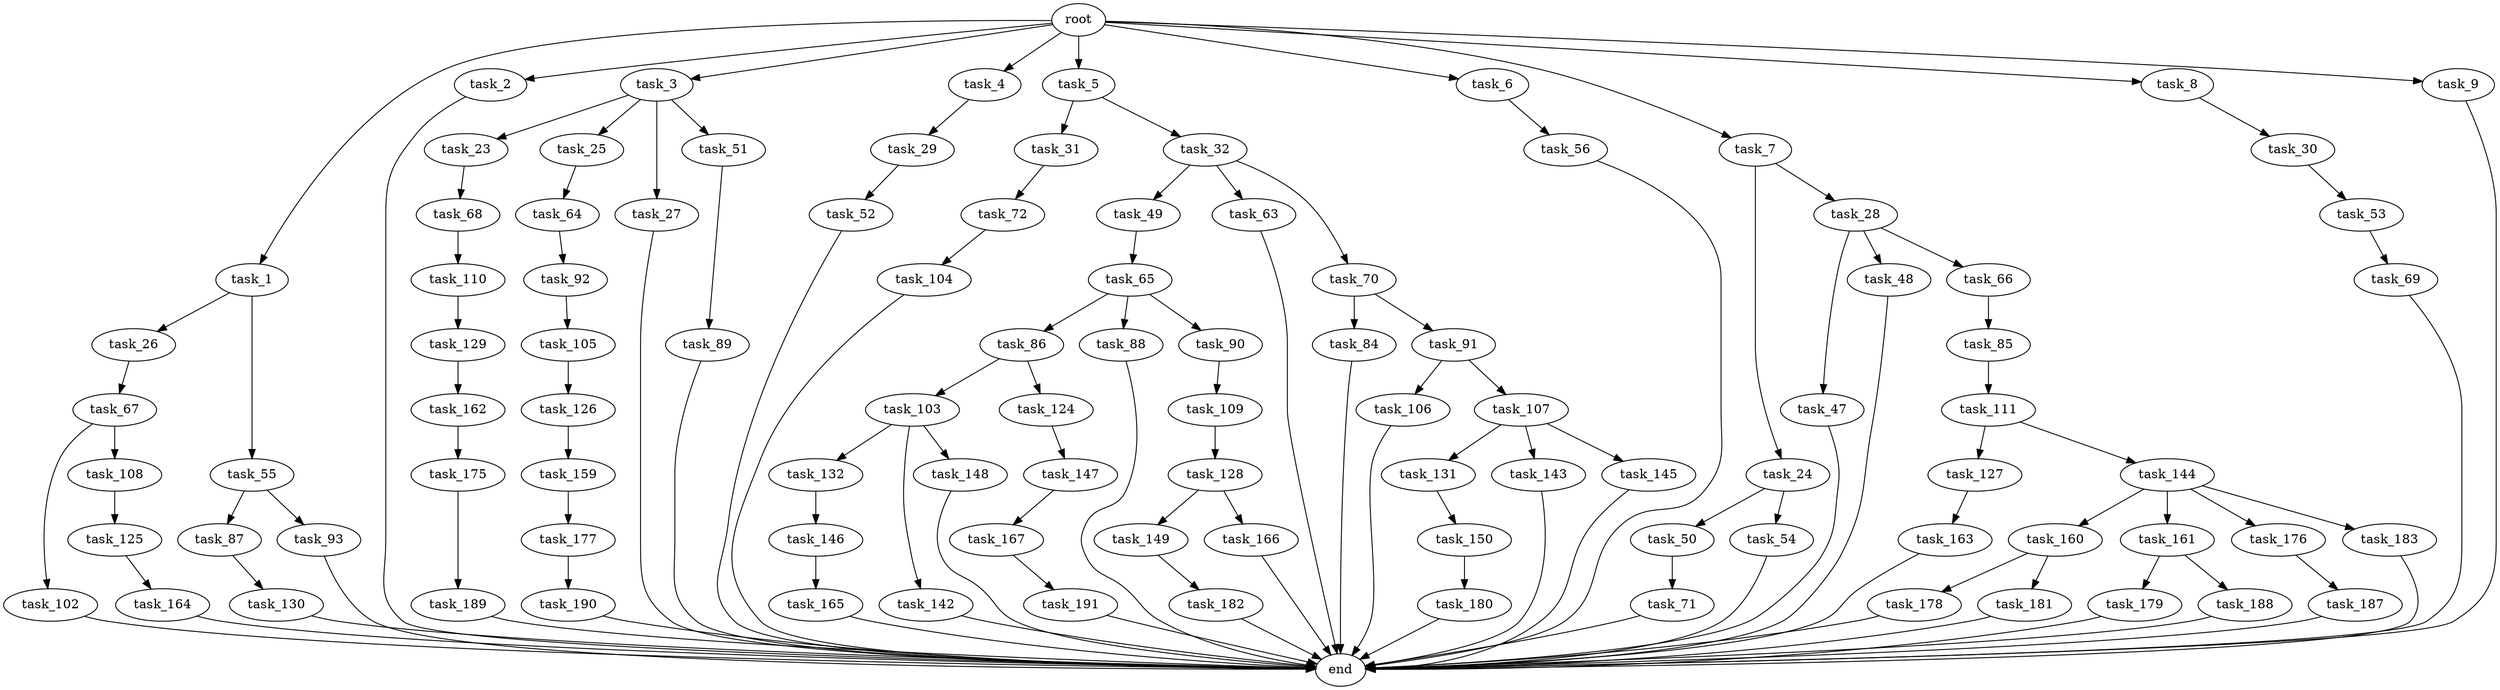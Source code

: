 digraph G {
  root [size="0.000000"];
  task_1 [size="1.024000"];
  task_2 [size="1.024000"];
  task_3 [size="1.024000"];
  task_4 [size="1.024000"];
  task_5 [size="1.024000"];
  task_6 [size="1.024000"];
  task_7 [size="1.024000"];
  task_8 [size="1.024000"];
  task_9 [size="1.024000"];
  task_23 [size="858993459.200000"];
  task_24 [size="695784701.952000"];
  task_25 [size="858993459.200000"];
  task_26 [size="549755813.888000"];
  task_27 [size="858993459.200000"];
  task_28 [size="695784701.952000"];
  task_29 [size="309237645.312000"];
  task_30 [size="77309411.328000"];
  task_31 [size="137438953.472000"];
  task_32 [size="137438953.472000"];
  task_47 [size="695784701.952000"];
  task_48 [size="695784701.952000"];
  task_49 [size="214748364.800000"];
  task_50 [size="695784701.952000"];
  task_51 [size="858993459.200000"];
  task_52 [size="420906795.008000"];
  task_53 [size="420906795.008000"];
  task_54 [size="695784701.952000"];
  task_55 [size="549755813.888000"];
  task_56 [size="420906795.008000"];
  task_63 [size="214748364.800000"];
  task_64 [size="77309411.328000"];
  task_65 [size="309237645.312000"];
  task_66 [size="695784701.952000"];
  task_67 [size="858993459.200000"];
  task_68 [size="34359738.368000"];
  task_69 [size="77309411.328000"];
  task_70 [size="214748364.800000"];
  task_71 [size="695784701.952000"];
  task_72 [size="214748364.800000"];
  task_84 [size="858993459.200000"];
  task_85 [size="34359738.368000"];
  task_86 [size="695784701.952000"];
  task_87 [size="858993459.200000"];
  task_88 [size="695784701.952000"];
  task_89 [size="420906795.008000"];
  task_90 [size="695784701.952000"];
  task_91 [size="858993459.200000"];
  task_92 [size="77309411.328000"];
  task_93 [size="858993459.200000"];
  task_102 [size="420906795.008000"];
  task_103 [size="858993459.200000"];
  task_104 [size="695784701.952000"];
  task_105 [size="695784701.952000"];
  task_106 [size="695784701.952000"];
  task_107 [size="695784701.952000"];
  task_108 [size="420906795.008000"];
  task_109 [size="214748364.800000"];
  task_110 [size="549755813.888000"];
  task_111 [size="34359738.368000"];
  task_124 [size="858993459.200000"];
  task_125 [size="309237645.312000"];
  task_126 [size="858993459.200000"];
  task_127 [size="309237645.312000"];
  task_128 [size="420906795.008000"];
  task_129 [size="309237645.312000"];
  task_130 [size="214748364.800000"];
  task_131 [size="695784701.952000"];
  task_132 [size="34359738.368000"];
  task_142 [size="34359738.368000"];
  task_143 [size="695784701.952000"];
  task_144 [size="309237645.312000"];
  task_145 [size="695784701.952000"];
  task_146 [size="137438953.472000"];
  task_147 [size="34359738.368000"];
  task_148 [size="34359738.368000"];
  task_149 [size="77309411.328000"];
  task_150 [size="34359738.368000"];
  task_159 [size="858993459.200000"];
  task_160 [size="77309411.328000"];
  task_161 [size="77309411.328000"];
  task_162 [size="214748364.800000"];
  task_163 [size="137438953.472000"];
  task_164 [size="420906795.008000"];
  task_165 [size="309237645.312000"];
  task_166 [size="77309411.328000"];
  task_167 [size="695784701.952000"];
  task_175 [size="214748364.800000"];
  task_176 [size="77309411.328000"];
  task_177 [size="420906795.008000"];
  task_178 [size="549755813.888000"];
  task_179 [size="420906795.008000"];
  task_180 [size="549755813.888000"];
  task_181 [size="549755813.888000"];
  task_182 [size="214748364.800000"];
  task_183 [size="77309411.328000"];
  task_187 [size="549755813.888000"];
  task_188 [size="420906795.008000"];
  task_189 [size="420906795.008000"];
  task_190 [size="214748364.800000"];
  task_191 [size="549755813.888000"];
  end [size="0.000000"];

  root -> task_1 [size="1.000000"];
  root -> task_2 [size="1.000000"];
  root -> task_3 [size="1.000000"];
  root -> task_4 [size="1.000000"];
  root -> task_5 [size="1.000000"];
  root -> task_6 [size="1.000000"];
  root -> task_7 [size="1.000000"];
  root -> task_8 [size="1.000000"];
  root -> task_9 [size="1.000000"];
  task_1 -> task_26 [size="536870912.000000"];
  task_1 -> task_55 [size="536870912.000000"];
  task_2 -> end [size="1.000000"];
  task_3 -> task_23 [size="838860800.000000"];
  task_3 -> task_25 [size="838860800.000000"];
  task_3 -> task_27 [size="838860800.000000"];
  task_3 -> task_51 [size="838860800.000000"];
  task_4 -> task_29 [size="301989888.000000"];
  task_5 -> task_31 [size="134217728.000000"];
  task_5 -> task_32 [size="134217728.000000"];
  task_6 -> task_56 [size="411041792.000000"];
  task_7 -> task_24 [size="679477248.000000"];
  task_7 -> task_28 [size="679477248.000000"];
  task_8 -> task_30 [size="75497472.000000"];
  task_9 -> end [size="1.000000"];
  task_23 -> task_68 [size="33554432.000000"];
  task_24 -> task_50 [size="679477248.000000"];
  task_24 -> task_54 [size="679477248.000000"];
  task_25 -> task_64 [size="75497472.000000"];
  task_26 -> task_67 [size="838860800.000000"];
  task_27 -> end [size="1.000000"];
  task_28 -> task_47 [size="679477248.000000"];
  task_28 -> task_48 [size="679477248.000000"];
  task_28 -> task_66 [size="679477248.000000"];
  task_29 -> task_52 [size="411041792.000000"];
  task_30 -> task_53 [size="411041792.000000"];
  task_31 -> task_72 [size="209715200.000000"];
  task_32 -> task_49 [size="209715200.000000"];
  task_32 -> task_63 [size="209715200.000000"];
  task_32 -> task_70 [size="209715200.000000"];
  task_47 -> end [size="1.000000"];
  task_48 -> end [size="1.000000"];
  task_49 -> task_65 [size="301989888.000000"];
  task_50 -> task_71 [size="679477248.000000"];
  task_51 -> task_89 [size="411041792.000000"];
  task_52 -> end [size="1.000000"];
  task_53 -> task_69 [size="75497472.000000"];
  task_54 -> end [size="1.000000"];
  task_55 -> task_87 [size="838860800.000000"];
  task_55 -> task_93 [size="838860800.000000"];
  task_56 -> end [size="1.000000"];
  task_63 -> end [size="1.000000"];
  task_64 -> task_92 [size="75497472.000000"];
  task_65 -> task_86 [size="679477248.000000"];
  task_65 -> task_88 [size="679477248.000000"];
  task_65 -> task_90 [size="679477248.000000"];
  task_66 -> task_85 [size="33554432.000000"];
  task_67 -> task_102 [size="411041792.000000"];
  task_67 -> task_108 [size="411041792.000000"];
  task_68 -> task_110 [size="536870912.000000"];
  task_69 -> end [size="1.000000"];
  task_70 -> task_84 [size="838860800.000000"];
  task_70 -> task_91 [size="838860800.000000"];
  task_71 -> end [size="1.000000"];
  task_72 -> task_104 [size="679477248.000000"];
  task_84 -> end [size="1.000000"];
  task_85 -> task_111 [size="33554432.000000"];
  task_86 -> task_103 [size="838860800.000000"];
  task_86 -> task_124 [size="838860800.000000"];
  task_87 -> task_130 [size="209715200.000000"];
  task_88 -> end [size="1.000000"];
  task_89 -> end [size="1.000000"];
  task_90 -> task_109 [size="209715200.000000"];
  task_91 -> task_106 [size="679477248.000000"];
  task_91 -> task_107 [size="679477248.000000"];
  task_92 -> task_105 [size="679477248.000000"];
  task_93 -> end [size="1.000000"];
  task_102 -> end [size="1.000000"];
  task_103 -> task_132 [size="33554432.000000"];
  task_103 -> task_142 [size="33554432.000000"];
  task_103 -> task_148 [size="33554432.000000"];
  task_104 -> end [size="1.000000"];
  task_105 -> task_126 [size="838860800.000000"];
  task_106 -> end [size="1.000000"];
  task_107 -> task_131 [size="679477248.000000"];
  task_107 -> task_143 [size="679477248.000000"];
  task_107 -> task_145 [size="679477248.000000"];
  task_108 -> task_125 [size="301989888.000000"];
  task_109 -> task_128 [size="411041792.000000"];
  task_110 -> task_129 [size="301989888.000000"];
  task_111 -> task_127 [size="301989888.000000"];
  task_111 -> task_144 [size="301989888.000000"];
  task_124 -> task_147 [size="33554432.000000"];
  task_125 -> task_164 [size="411041792.000000"];
  task_126 -> task_159 [size="838860800.000000"];
  task_127 -> task_163 [size="134217728.000000"];
  task_128 -> task_149 [size="75497472.000000"];
  task_128 -> task_166 [size="75497472.000000"];
  task_129 -> task_162 [size="209715200.000000"];
  task_130 -> end [size="1.000000"];
  task_131 -> task_150 [size="33554432.000000"];
  task_132 -> task_146 [size="134217728.000000"];
  task_142 -> end [size="1.000000"];
  task_143 -> end [size="1.000000"];
  task_144 -> task_160 [size="75497472.000000"];
  task_144 -> task_161 [size="75497472.000000"];
  task_144 -> task_176 [size="75497472.000000"];
  task_144 -> task_183 [size="75497472.000000"];
  task_145 -> end [size="1.000000"];
  task_146 -> task_165 [size="301989888.000000"];
  task_147 -> task_167 [size="679477248.000000"];
  task_148 -> end [size="1.000000"];
  task_149 -> task_182 [size="209715200.000000"];
  task_150 -> task_180 [size="536870912.000000"];
  task_159 -> task_177 [size="411041792.000000"];
  task_160 -> task_178 [size="536870912.000000"];
  task_160 -> task_181 [size="536870912.000000"];
  task_161 -> task_179 [size="411041792.000000"];
  task_161 -> task_188 [size="411041792.000000"];
  task_162 -> task_175 [size="209715200.000000"];
  task_163 -> end [size="1.000000"];
  task_164 -> end [size="1.000000"];
  task_165 -> end [size="1.000000"];
  task_166 -> end [size="1.000000"];
  task_167 -> task_191 [size="536870912.000000"];
  task_175 -> task_189 [size="411041792.000000"];
  task_176 -> task_187 [size="536870912.000000"];
  task_177 -> task_190 [size="209715200.000000"];
  task_178 -> end [size="1.000000"];
  task_179 -> end [size="1.000000"];
  task_180 -> end [size="1.000000"];
  task_181 -> end [size="1.000000"];
  task_182 -> end [size="1.000000"];
  task_183 -> end [size="1.000000"];
  task_187 -> end [size="1.000000"];
  task_188 -> end [size="1.000000"];
  task_189 -> end [size="1.000000"];
  task_190 -> end [size="1.000000"];
  task_191 -> end [size="1.000000"];
}
